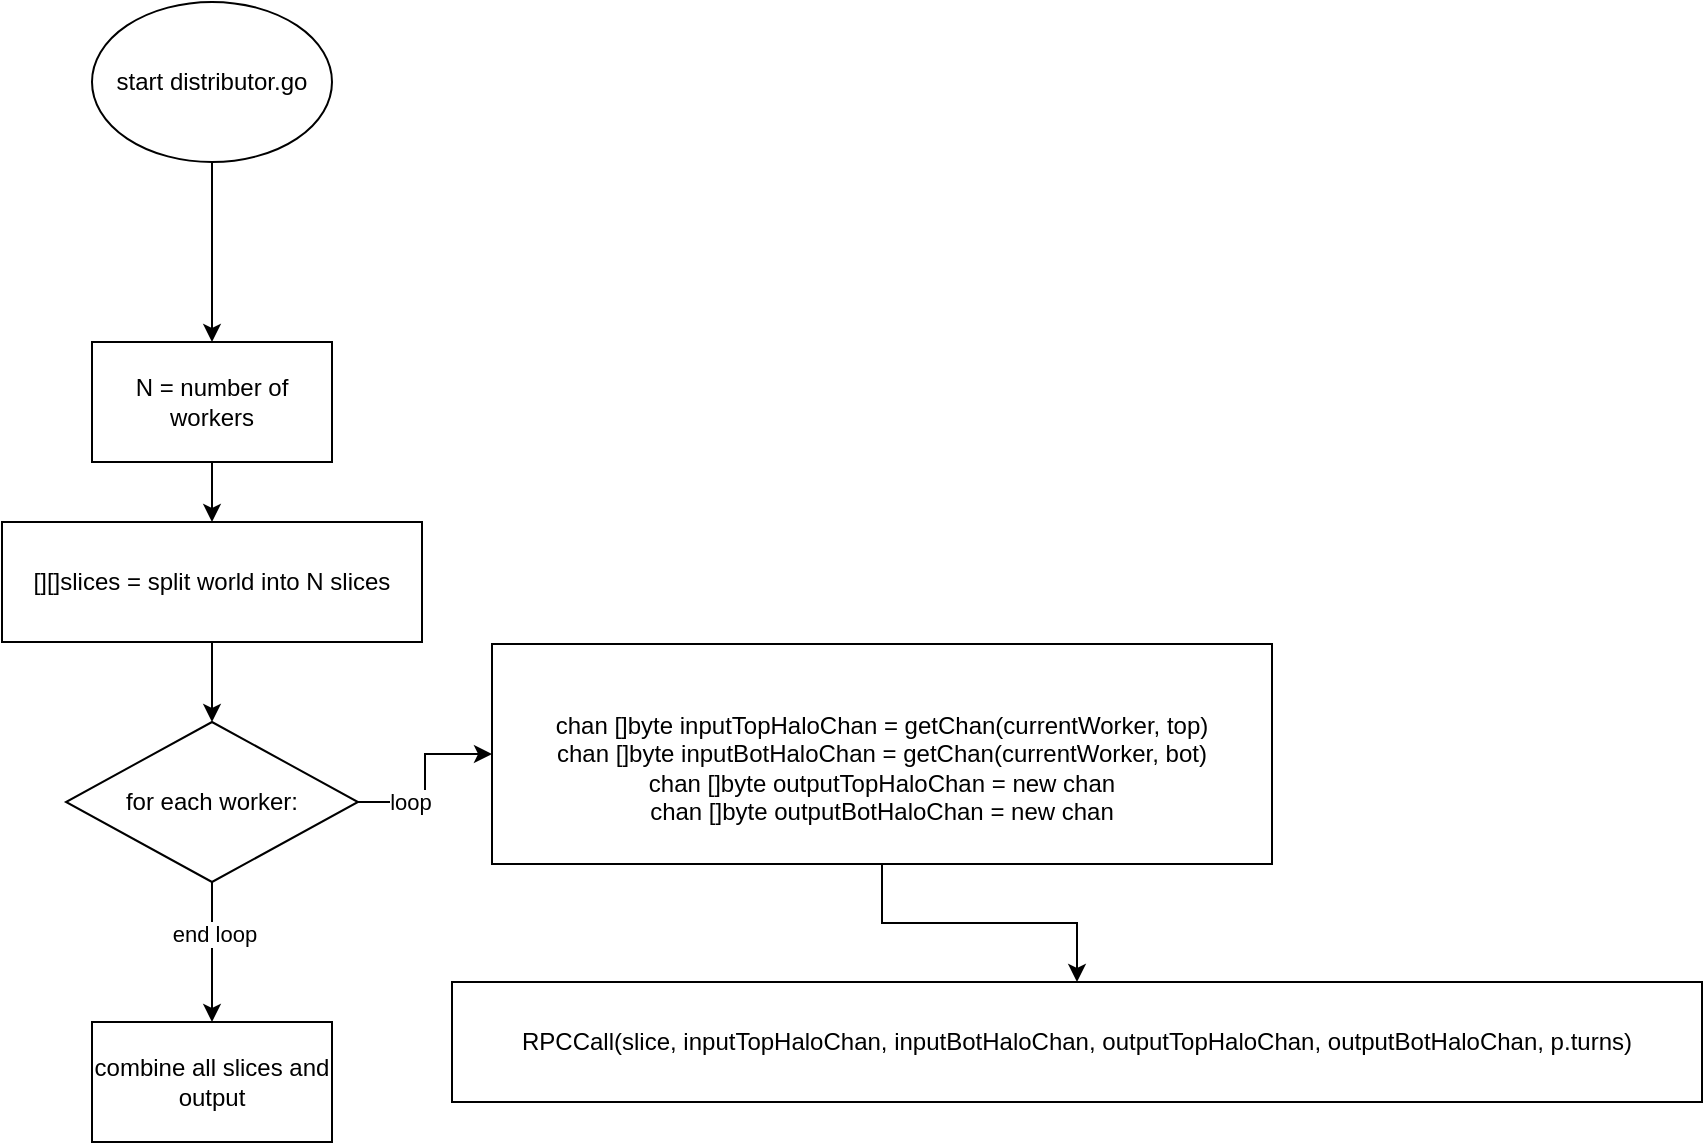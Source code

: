 <mxfile version="20.3.0" type="device" pages="2"><diagram id="Ry8wQmPDFOTVOMBxu6_d" name="distributor.go"><mxGraphModel dx="1422" dy="905" grid="1" gridSize="10" guides="1" tooltips="1" connect="1" arrows="1" fold="1" page="1" pageScale="1" pageWidth="827" pageHeight="1169" math="0" shadow="0"><root><mxCell id="0"/><mxCell id="1" parent="0"/><mxCell id="08wR6fgnyK5YUrC_6b8x-4" value="" style="edgeStyle=orthogonalEdgeStyle;rounded=0;orthogonalLoop=1;jettySize=auto;html=1;" parent="1" source="08wR6fgnyK5YUrC_6b8x-2" target="08wR6fgnyK5YUrC_6b8x-3" edge="1"><mxGeometry relative="1" as="geometry"/></mxCell><mxCell id="08wR6fgnyK5YUrC_6b8x-2" value="N = number of workers" style="rounded=0;whiteSpace=wrap;html=1;" parent="1" vertex="1"><mxGeometry x="320" y="280" width="120" height="60" as="geometry"/></mxCell><mxCell id="08wR6fgnyK5YUrC_6b8x-10" style="edgeStyle=orthogonalEdgeStyle;rounded=0;orthogonalLoop=1;jettySize=auto;html=1;entryX=0.5;entryY=0;entryDx=0;entryDy=0;" parent="1" source="08wR6fgnyK5YUrC_6b8x-3" target="08wR6fgnyK5YUrC_6b8x-9" edge="1"><mxGeometry relative="1" as="geometry"/></mxCell><mxCell id="08wR6fgnyK5YUrC_6b8x-3" value="[][]slices = split world into N slices" style="whiteSpace=wrap;html=1;rounded=0;" parent="1" vertex="1"><mxGeometry x="275" y="370" width="210" height="60" as="geometry"/></mxCell><mxCell id="08wR6fgnyK5YUrC_6b8x-6" style="edgeStyle=orthogonalEdgeStyle;rounded=0;orthogonalLoop=1;jettySize=auto;html=1;entryX=0.5;entryY=0;entryDx=0;entryDy=0;" parent="1" source="08wR6fgnyK5YUrC_6b8x-5" target="08wR6fgnyK5YUrC_6b8x-2" edge="1"><mxGeometry relative="1" as="geometry"/></mxCell><mxCell id="08wR6fgnyK5YUrC_6b8x-5" value="start distributor.go" style="ellipse;whiteSpace=wrap;html=1;" parent="1" vertex="1"><mxGeometry x="320" y="110" width="120" height="80" as="geometry"/></mxCell><mxCell id="08wR6fgnyK5YUrC_6b8x-14" value="" style="edgeStyle=orthogonalEdgeStyle;rounded=0;orthogonalLoop=1;jettySize=auto;html=1;" parent="1" source="08wR6fgnyK5YUrC_6b8x-9" target="08wR6fgnyK5YUrC_6b8x-13" edge="1"><mxGeometry relative="1" as="geometry"/></mxCell><mxCell id="08wR6fgnyK5YUrC_6b8x-17" value="loop" style="edgeLabel;html=1;align=center;verticalAlign=middle;resizable=0;points=[];" parent="08wR6fgnyK5YUrC_6b8x-14" vertex="1" connectable="0"><mxGeometry x="-0.432" relative="1" as="geometry"><mxPoint as="offset"/></mxGeometry></mxCell><mxCell id="08wR6fgnyK5YUrC_6b8x-19" value="" style="edgeStyle=orthogonalEdgeStyle;rounded=0;orthogonalLoop=1;jettySize=auto;html=1;" parent="1" source="08wR6fgnyK5YUrC_6b8x-9" target="08wR6fgnyK5YUrC_6b8x-18" edge="1"><mxGeometry relative="1" as="geometry"/></mxCell><mxCell id="08wR6fgnyK5YUrC_6b8x-20" value="end loop" style="edgeLabel;html=1;align=center;verticalAlign=middle;resizable=0;points=[];" parent="08wR6fgnyK5YUrC_6b8x-19" vertex="1" connectable="0"><mxGeometry x="-0.254" y="1" relative="1" as="geometry"><mxPoint as="offset"/></mxGeometry></mxCell><mxCell id="08wR6fgnyK5YUrC_6b8x-9" value="for each worker:" style="rhombus;whiteSpace=wrap;html=1;" parent="1" vertex="1"><mxGeometry x="307" y="470" width="146" height="80" as="geometry"/></mxCell><mxCell id="n9FvzhCkcynFntor_Haw-1" style="edgeStyle=orthogonalEdgeStyle;rounded=0;orthogonalLoop=1;jettySize=auto;html=1;entryX=0.5;entryY=0;entryDx=0;entryDy=0;" parent="1" source="08wR6fgnyK5YUrC_6b8x-13" target="08wR6fgnyK5YUrC_6b8x-15" edge="1"><mxGeometry relative="1" as="geometry"/></mxCell><mxCell id="08wR6fgnyK5YUrC_6b8x-13" value="&lt;br&gt;chan []byte inputTopHaloChan = getChan(currentWorker, top)&lt;br&gt;chan []byte inputBotHaloChan&amp;nbsp;= getChan(currentWorker, bot)&lt;br&gt;chan []byte outputTopHaloChan = new chan&lt;br&gt;chan []byte outputBotHaloChan = new chan" style="whiteSpace=wrap;html=1;" parent="1" vertex="1"><mxGeometry x="520" y="431" width="390" height="110" as="geometry"/></mxCell><mxCell id="08wR6fgnyK5YUrC_6b8x-15" value="RPCCall(slice, inputTopHaloChan, inputBotHaloChan, outputTopHaloChan, outputBotHaloChan, p.turns)" style="rounded=0;whiteSpace=wrap;html=1;" parent="1" vertex="1"><mxGeometry x="500" y="600" width="625" height="60" as="geometry"/></mxCell><mxCell id="08wR6fgnyK5YUrC_6b8x-18" value="combine all slices and output" style="whiteSpace=wrap;html=1;" parent="1" vertex="1"><mxGeometry x="320" y="620" width="120" height="60" as="geometry"/></mxCell></root></mxGraphModel></diagram><diagram id="b_E275zx_qQD4DhRYJE2" name="worker.go"><mxGraphModel dx="1422" dy="905" grid="1" gridSize="10" guides="1" tooltips="1" connect="1" arrows="1" fold="1" page="1" pageScale="1" pageWidth="827" pageHeight="1169" math="0" shadow="0"><root><mxCell id="0"/><mxCell id="1" parent="0"/><mxCell id="VG6uDBAQiKrRmT0Cg36a-3" value="" style="edgeStyle=orthogonalEdgeStyle;rounded=0;orthogonalLoop=1;jettySize=auto;html=1;" parent="1" source="VG6uDBAQiKrRmT0Cg36a-1" target="VG6uDBAQiKrRmT0Cg36a-2" edge="1"><mxGeometry relative="1" as="geometry"/></mxCell><mxCell id="VG6uDBAQiKrRmT0Cg36a-1" value="start worker.go" style="ellipse;whiteSpace=wrap;html=1;" parent="1" vertex="1"><mxGeometry x="340" y="40" width="120" height="80" as="geometry"/></mxCell><mxCell id="Elcb3pJhuGYg7Vlesl-L-6" value="" style="edgeStyle=orthogonalEdgeStyle;rounded=0;orthogonalLoop=1;jettySize=auto;html=1;" parent="1" source="VG6uDBAQiKrRmT0Cg36a-2" target="Elcb3pJhuGYg7Vlesl-L-5" edge="1"><mxGeometry relative="1" as="geometry"/></mxCell><mxCell id="VG6uDBAQiKrRmT0Cg36a-2" value="[][]byte slice = input&lt;br&gt;chan []byte inputTopHaloChan = input&lt;br&gt;chan []byte inputBotHaloChan = input&lt;br&gt;chan []byte outputTopHaloChan = input&lt;br&gt;chan []byte outputBotHaloChan = input&lt;br&gt;int turns = input" style="whiteSpace=wrap;html=1;" parent="1" vertex="1"><mxGeometry x="215" y="170" width="370" height="100" as="geometry"/></mxCell><mxCell id="Elcb3pJhuGYg7Vlesl-L-8" value="" style="edgeStyle=orthogonalEdgeStyle;rounded=0;orthogonalLoop=1;jettySize=auto;html=1;" parent="1" source="Elcb3pJhuGYg7Vlesl-L-5" target="Elcb3pJhuGYg7Vlesl-L-7" edge="1"><mxGeometry relative="1" as="geometry"/></mxCell><mxCell id="Elcb3pJhuGYg7Vlesl-L-9" value="end loop" style="edgeLabel;html=1;align=center;verticalAlign=middle;resizable=0;points=[];" parent="Elcb3pJhuGYg7Vlesl-L-8" vertex="1" connectable="0"><mxGeometry x="-0.244" y="-1" relative="1" as="geometry"><mxPoint as="offset"/></mxGeometry></mxCell><mxCell id="Elcb3pJhuGYg7Vlesl-L-11" value="" style="edgeStyle=orthogonalEdgeStyle;rounded=0;orthogonalLoop=1;jettySize=auto;html=1;" parent="1" source="Elcb3pJhuGYg7Vlesl-L-5" target="Elcb3pJhuGYg7Vlesl-L-10" edge="1"><mxGeometry relative="1" as="geometry"/></mxCell><mxCell id="Elcb3pJhuGYg7Vlesl-L-12" value="loop" style="edgeLabel;html=1;align=center;verticalAlign=middle;resizable=0;points=[];" parent="Elcb3pJhuGYg7Vlesl-L-11" vertex="1" connectable="0"><mxGeometry x="-0.222" y="-3" relative="1" as="geometry"><mxPoint as="offset"/></mxGeometry></mxCell><mxCell id="Elcb3pJhuGYg7Vlesl-L-5" value="for range(turns)" style="rhombus;whiteSpace=wrap;html=1;" parent="1" vertex="1"><mxGeometry x="330" y="320" width="140" height="80" as="geometry"/></mxCell><mxCell id="Elcb3pJhuGYg7Vlesl-L-7" value="return slice" style="whiteSpace=wrap;html=1;" parent="1" vertex="1"><mxGeometry x="340" y="490" width="120" height="60" as="geometry"/></mxCell><mxCell id="Elcb3pJhuGYg7Vlesl-L-14" value="" style="edgeStyle=orthogonalEdgeStyle;rounded=0;orthogonalLoop=1;jettySize=auto;html=1;" parent="1" source="Elcb3pJhuGYg7Vlesl-L-10" target="Elcb3pJhuGYg7Vlesl-L-13" edge="1"><mxGeometry relative="1" as="geometry"/></mxCell><mxCell id="Elcb3pJhuGYg7Vlesl-L-10" value="top_Halo := &amp;lt;- inputTopHaloChan&lt;br&gt;bot_Halo := &amp;lt;- inputBotHaloChan" style="whiteSpace=wrap;html=1;" parent="1" vertex="1"><mxGeometry x="560" y="330" width="310" height="60" as="geometry"/></mxCell><mxCell id="Elcb3pJhuGYg7Vlesl-L-16" value="" style="edgeStyle=orthogonalEdgeStyle;rounded=0;orthogonalLoop=1;jettySize=auto;html=1;" parent="1" source="Elcb3pJhuGYg7Vlesl-L-13" target="Elcb3pJhuGYg7Vlesl-L-15" edge="1"><mxGeometry relative="1" as="geometry"/></mxCell><mxCell id="Elcb3pJhuGYg7Vlesl-L-13" value="slice = evolve_slice(slice, top_Halo, bot_Halo)" style="whiteSpace=wrap;html=1;" parent="1" vertex="1"><mxGeometry x="555" y="430" width="320" height="60" as="geometry"/></mxCell><mxCell id="Elcb3pJhuGYg7Vlesl-L-15" value="outputTopHaloChan &amp;lt;- slice[topRow]&lt;br&gt;outputBotHaloChan &amp;lt;- slice[botRow]" style="whiteSpace=wrap;html=1;" parent="1" vertex="1"><mxGeometry x="555" y="530" width="320" height="60" as="geometry"/></mxCell></root></mxGraphModel></diagram></mxfile>